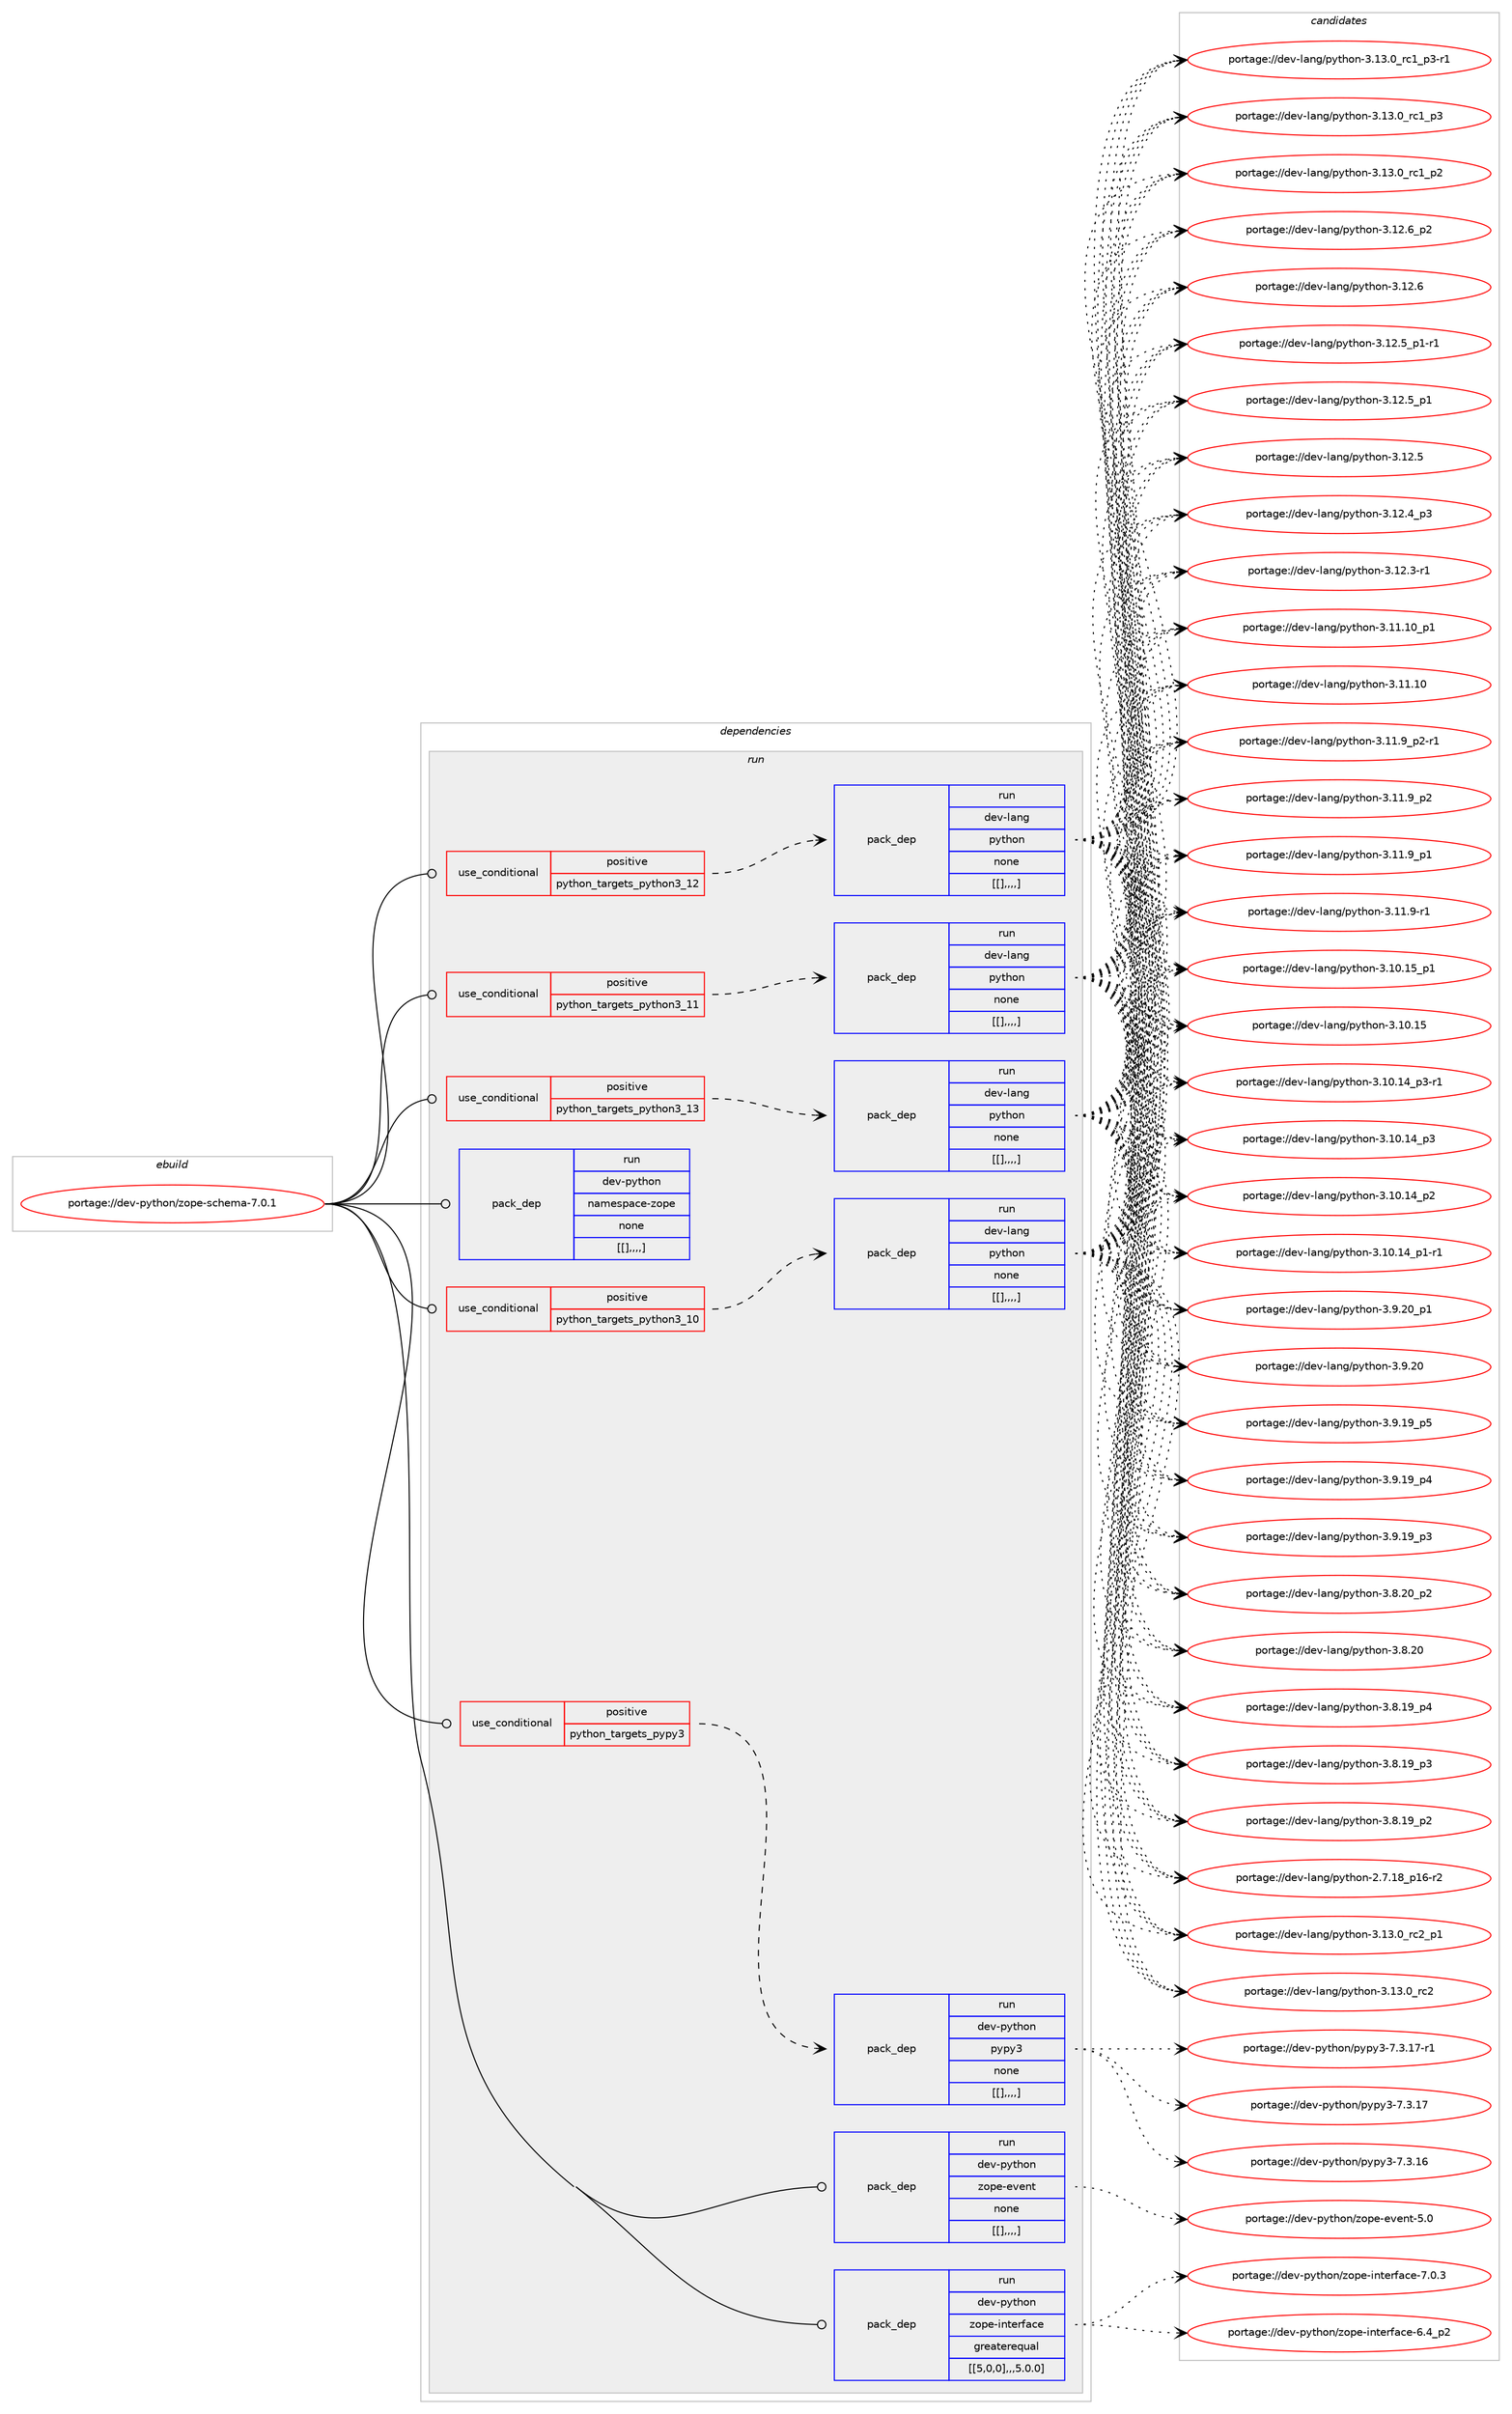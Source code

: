 digraph prolog {

# *************
# Graph options
# *************

newrank=true;
concentrate=true;
compound=true;
graph [rankdir=LR,fontname=Helvetica,fontsize=10,ranksep=1.5];#, ranksep=2.5, nodesep=0.2];
edge  [arrowhead=vee];
node  [fontname=Helvetica,fontsize=10];

# **********
# The ebuild
# **********

subgraph cluster_leftcol {
color=gray;
label=<<i>ebuild</i>>;
id [label="portage://dev-python/zope-schema-7.0.1", color=red, width=4, href="../dev-python/zope-schema-7.0.1.svg"];
}

# ****************
# The dependencies
# ****************

subgraph cluster_midcol {
color=gray;
label=<<i>dependencies</i>>;
subgraph cluster_compile {
fillcolor="#eeeeee";
style=filled;
label=<<i>compile</i>>;
}
subgraph cluster_compileandrun {
fillcolor="#eeeeee";
style=filled;
label=<<i>compile and run</i>>;
}
subgraph cluster_run {
fillcolor="#eeeeee";
style=filled;
label=<<i>run</i>>;
subgraph cond43399 {
dependency171836 [label=<<TABLE BORDER="0" CELLBORDER="1" CELLSPACING="0" CELLPADDING="4"><TR><TD ROWSPAN="3" CELLPADDING="10">use_conditional</TD></TR><TR><TD>positive</TD></TR><TR><TD>python_targets_pypy3</TD></TR></TABLE>>, shape=none, color=red];
subgraph pack127174 {
dependency171837 [label=<<TABLE BORDER="0" CELLBORDER="1" CELLSPACING="0" CELLPADDING="4" WIDTH="220"><TR><TD ROWSPAN="6" CELLPADDING="30">pack_dep</TD></TR><TR><TD WIDTH="110">run</TD></TR><TR><TD>dev-python</TD></TR><TR><TD>pypy3</TD></TR><TR><TD>none</TD></TR><TR><TD>[[],,,,]</TD></TR></TABLE>>, shape=none, color=blue];
}
dependency171836:e -> dependency171837:w [weight=20,style="dashed",arrowhead="vee"];
}
id:e -> dependency171836:w [weight=20,style="solid",arrowhead="odot"];
subgraph cond43400 {
dependency171838 [label=<<TABLE BORDER="0" CELLBORDER="1" CELLSPACING="0" CELLPADDING="4"><TR><TD ROWSPAN="3" CELLPADDING="10">use_conditional</TD></TR><TR><TD>positive</TD></TR><TR><TD>python_targets_python3_10</TD></TR></TABLE>>, shape=none, color=red];
subgraph pack127175 {
dependency171839 [label=<<TABLE BORDER="0" CELLBORDER="1" CELLSPACING="0" CELLPADDING="4" WIDTH="220"><TR><TD ROWSPAN="6" CELLPADDING="30">pack_dep</TD></TR><TR><TD WIDTH="110">run</TD></TR><TR><TD>dev-lang</TD></TR><TR><TD>python</TD></TR><TR><TD>none</TD></TR><TR><TD>[[],,,,]</TD></TR></TABLE>>, shape=none, color=blue];
}
dependency171838:e -> dependency171839:w [weight=20,style="dashed",arrowhead="vee"];
}
id:e -> dependency171838:w [weight=20,style="solid",arrowhead="odot"];
subgraph cond43401 {
dependency171840 [label=<<TABLE BORDER="0" CELLBORDER="1" CELLSPACING="0" CELLPADDING="4"><TR><TD ROWSPAN="3" CELLPADDING="10">use_conditional</TD></TR><TR><TD>positive</TD></TR><TR><TD>python_targets_python3_11</TD></TR></TABLE>>, shape=none, color=red];
subgraph pack127176 {
dependency171841 [label=<<TABLE BORDER="0" CELLBORDER="1" CELLSPACING="0" CELLPADDING="4" WIDTH="220"><TR><TD ROWSPAN="6" CELLPADDING="30">pack_dep</TD></TR><TR><TD WIDTH="110">run</TD></TR><TR><TD>dev-lang</TD></TR><TR><TD>python</TD></TR><TR><TD>none</TD></TR><TR><TD>[[],,,,]</TD></TR></TABLE>>, shape=none, color=blue];
}
dependency171840:e -> dependency171841:w [weight=20,style="dashed",arrowhead="vee"];
}
id:e -> dependency171840:w [weight=20,style="solid",arrowhead="odot"];
subgraph cond43402 {
dependency171842 [label=<<TABLE BORDER="0" CELLBORDER="1" CELLSPACING="0" CELLPADDING="4"><TR><TD ROWSPAN="3" CELLPADDING="10">use_conditional</TD></TR><TR><TD>positive</TD></TR><TR><TD>python_targets_python3_12</TD></TR></TABLE>>, shape=none, color=red];
subgraph pack127177 {
dependency171843 [label=<<TABLE BORDER="0" CELLBORDER="1" CELLSPACING="0" CELLPADDING="4" WIDTH="220"><TR><TD ROWSPAN="6" CELLPADDING="30">pack_dep</TD></TR><TR><TD WIDTH="110">run</TD></TR><TR><TD>dev-lang</TD></TR><TR><TD>python</TD></TR><TR><TD>none</TD></TR><TR><TD>[[],,,,]</TD></TR></TABLE>>, shape=none, color=blue];
}
dependency171842:e -> dependency171843:w [weight=20,style="dashed",arrowhead="vee"];
}
id:e -> dependency171842:w [weight=20,style="solid",arrowhead="odot"];
subgraph cond43403 {
dependency171844 [label=<<TABLE BORDER="0" CELLBORDER="1" CELLSPACING="0" CELLPADDING="4"><TR><TD ROWSPAN="3" CELLPADDING="10">use_conditional</TD></TR><TR><TD>positive</TD></TR><TR><TD>python_targets_python3_13</TD></TR></TABLE>>, shape=none, color=red];
subgraph pack127178 {
dependency171845 [label=<<TABLE BORDER="0" CELLBORDER="1" CELLSPACING="0" CELLPADDING="4" WIDTH="220"><TR><TD ROWSPAN="6" CELLPADDING="30">pack_dep</TD></TR><TR><TD WIDTH="110">run</TD></TR><TR><TD>dev-lang</TD></TR><TR><TD>python</TD></TR><TR><TD>none</TD></TR><TR><TD>[[],,,,]</TD></TR></TABLE>>, shape=none, color=blue];
}
dependency171844:e -> dependency171845:w [weight=20,style="dashed",arrowhead="vee"];
}
id:e -> dependency171844:w [weight=20,style="solid",arrowhead="odot"];
subgraph pack127179 {
dependency171846 [label=<<TABLE BORDER="0" CELLBORDER="1" CELLSPACING="0" CELLPADDING="4" WIDTH="220"><TR><TD ROWSPAN="6" CELLPADDING="30">pack_dep</TD></TR><TR><TD WIDTH="110">run</TD></TR><TR><TD>dev-python</TD></TR><TR><TD>zope-event</TD></TR><TR><TD>none</TD></TR><TR><TD>[[],,,,]</TD></TR></TABLE>>, shape=none, color=blue];
}
id:e -> dependency171846:w [weight=20,style="solid",arrowhead="odot"];
subgraph pack127180 {
dependency171847 [label=<<TABLE BORDER="0" CELLBORDER="1" CELLSPACING="0" CELLPADDING="4" WIDTH="220"><TR><TD ROWSPAN="6" CELLPADDING="30">pack_dep</TD></TR><TR><TD WIDTH="110">run</TD></TR><TR><TD>dev-python</TD></TR><TR><TD>zope-interface</TD></TR><TR><TD>greaterequal</TD></TR><TR><TD>[[5,0,0],,,5.0.0]</TD></TR></TABLE>>, shape=none, color=blue];
}
id:e -> dependency171847:w [weight=20,style="solid",arrowhead="odot"];
subgraph pack127181 {
dependency171848 [label=<<TABLE BORDER="0" CELLBORDER="1" CELLSPACING="0" CELLPADDING="4" WIDTH="220"><TR><TD ROWSPAN="6" CELLPADDING="30">pack_dep</TD></TR><TR><TD WIDTH="110">run</TD></TR><TR><TD>dev-python</TD></TR><TR><TD>namespace-zope</TD></TR><TR><TD>none</TD></TR><TR><TD>[[],,,,]</TD></TR></TABLE>>, shape=none, color=blue];
}
id:e -> dependency171848:w [weight=20,style="solid",arrowhead="odot"];
}
}

# **************
# The candidates
# **************

subgraph cluster_choices {
rank=same;
color=gray;
label=<<i>candidates</i>>;

subgraph choice127174 {
color=black;
nodesep=1;
choice100101118451121211161041111104711212111212151455546514649554511449 [label="portage://dev-python/pypy3-7.3.17-r1", color=red, width=4,href="../dev-python/pypy3-7.3.17-r1.svg"];
choice10010111845112121116104111110471121211121215145554651464955 [label="portage://dev-python/pypy3-7.3.17", color=red, width=4,href="../dev-python/pypy3-7.3.17.svg"];
choice10010111845112121116104111110471121211121215145554651464954 [label="portage://dev-python/pypy3-7.3.16", color=red, width=4,href="../dev-python/pypy3-7.3.16.svg"];
dependency171837:e -> choice100101118451121211161041111104711212111212151455546514649554511449:w [style=dotted,weight="100"];
dependency171837:e -> choice10010111845112121116104111110471121211121215145554651464955:w [style=dotted,weight="100"];
dependency171837:e -> choice10010111845112121116104111110471121211121215145554651464954:w [style=dotted,weight="100"];
}
subgraph choice127175 {
color=black;
nodesep=1;
choice100101118451089711010347112121116104111110455146495146489511499509511249 [label="portage://dev-lang/python-3.13.0_rc2_p1", color=red, width=4,href="../dev-lang/python-3.13.0_rc2_p1.svg"];
choice10010111845108971101034711212111610411111045514649514648951149950 [label="portage://dev-lang/python-3.13.0_rc2", color=red, width=4,href="../dev-lang/python-3.13.0_rc2.svg"];
choice1001011184510897110103471121211161041111104551464951464895114994995112514511449 [label="portage://dev-lang/python-3.13.0_rc1_p3-r1", color=red, width=4,href="../dev-lang/python-3.13.0_rc1_p3-r1.svg"];
choice100101118451089711010347112121116104111110455146495146489511499499511251 [label="portage://dev-lang/python-3.13.0_rc1_p3", color=red, width=4,href="../dev-lang/python-3.13.0_rc1_p3.svg"];
choice100101118451089711010347112121116104111110455146495146489511499499511250 [label="portage://dev-lang/python-3.13.0_rc1_p2", color=red, width=4,href="../dev-lang/python-3.13.0_rc1_p2.svg"];
choice100101118451089711010347112121116104111110455146495046549511250 [label="portage://dev-lang/python-3.12.6_p2", color=red, width=4,href="../dev-lang/python-3.12.6_p2.svg"];
choice10010111845108971101034711212111610411111045514649504654 [label="portage://dev-lang/python-3.12.6", color=red, width=4,href="../dev-lang/python-3.12.6.svg"];
choice1001011184510897110103471121211161041111104551464950465395112494511449 [label="portage://dev-lang/python-3.12.5_p1-r1", color=red, width=4,href="../dev-lang/python-3.12.5_p1-r1.svg"];
choice100101118451089711010347112121116104111110455146495046539511249 [label="portage://dev-lang/python-3.12.5_p1", color=red, width=4,href="../dev-lang/python-3.12.5_p1.svg"];
choice10010111845108971101034711212111610411111045514649504653 [label="portage://dev-lang/python-3.12.5", color=red, width=4,href="../dev-lang/python-3.12.5.svg"];
choice100101118451089711010347112121116104111110455146495046529511251 [label="portage://dev-lang/python-3.12.4_p3", color=red, width=4,href="../dev-lang/python-3.12.4_p3.svg"];
choice100101118451089711010347112121116104111110455146495046514511449 [label="portage://dev-lang/python-3.12.3-r1", color=red, width=4,href="../dev-lang/python-3.12.3-r1.svg"];
choice10010111845108971101034711212111610411111045514649494649489511249 [label="portage://dev-lang/python-3.11.10_p1", color=red, width=4,href="../dev-lang/python-3.11.10_p1.svg"];
choice1001011184510897110103471121211161041111104551464949464948 [label="portage://dev-lang/python-3.11.10", color=red, width=4,href="../dev-lang/python-3.11.10.svg"];
choice1001011184510897110103471121211161041111104551464949465795112504511449 [label="portage://dev-lang/python-3.11.9_p2-r1", color=red, width=4,href="../dev-lang/python-3.11.9_p2-r1.svg"];
choice100101118451089711010347112121116104111110455146494946579511250 [label="portage://dev-lang/python-3.11.9_p2", color=red, width=4,href="../dev-lang/python-3.11.9_p2.svg"];
choice100101118451089711010347112121116104111110455146494946579511249 [label="portage://dev-lang/python-3.11.9_p1", color=red, width=4,href="../dev-lang/python-3.11.9_p1.svg"];
choice100101118451089711010347112121116104111110455146494946574511449 [label="portage://dev-lang/python-3.11.9-r1", color=red, width=4,href="../dev-lang/python-3.11.9-r1.svg"];
choice10010111845108971101034711212111610411111045514649484649539511249 [label="portage://dev-lang/python-3.10.15_p1", color=red, width=4,href="../dev-lang/python-3.10.15_p1.svg"];
choice1001011184510897110103471121211161041111104551464948464953 [label="portage://dev-lang/python-3.10.15", color=red, width=4,href="../dev-lang/python-3.10.15.svg"];
choice100101118451089711010347112121116104111110455146494846495295112514511449 [label="portage://dev-lang/python-3.10.14_p3-r1", color=red, width=4,href="../dev-lang/python-3.10.14_p3-r1.svg"];
choice10010111845108971101034711212111610411111045514649484649529511251 [label="portage://dev-lang/python-3.10.14_p3", color=red, width=4,href="../dev-lang/python-3.10.14_p3.svg"];
choice10010111845108971101034711212111610411111045514649484649529511250 [label="portage://dev-lang/python-3.10.14_p2", color=red, width=4,href="../dev-lang/python-3.10.14_p2.svg"];
choice100101118451089711010347112121116104111110455146494846495295112494511449 [label="portage://dev-lang/python-3.10.14_p1-r1", color=red, width=4,href="../dev-lang/python-3.10.14_p1-r1.svg"];
choice100101118451089711010347112121116104111110455146574650489511249 [label="portage://dev-lang/python-3.9.20_p1", color=red, width=4,href="../dev-lang/python-3.9.20_p1.svg"];
choice10010111845108971101034711212111610411111045514657465048 [label="portage://dev-lang/python-3.9.20", color=red, width=4,href="../dev-lang/python-3.9.20.svg"];
choice100101118451089711010347112121116104111110455146574649579511253 [label="portage://dev-lang/python-3.9.19_p5", color=red, width=4,href="../dev-lang/python-3.9.19_p5.svg"];
choice100101118451089711010347112121116104111110455146574649579511252 [label="portage://dev-lang/python-3.9.19_p4", color=red, width=4,href="../dev-lang/python-3.9.19_p4.svg"];
choice100101118451089711010347112121116104111110455146574649579511251 [label="portage://dev-lang/python-3.9.19_p3", color=red, width=4,href="../dev-lang/python-3.9.19_p3.svg"];
choice100101118451089711010347112121116104111110455146564650489511250 [label="portage://dev-lang/python-3.8.20_p2", color=red, width=4,href="../dev-lang/python-3.8.20_p2.svg"];
choice10010111845108971101034711212111610411111045514656465048 [label="portage://dev-lang/python-3.8.20", color=red, width=4,href="../dev-lang/python-3.8.20.svg"];
choice100101118451089711010347112121116104111110455146564649579511252 [label="portage://dev-lang/python-3.8.19_p4", color=red, width=4,href="../dev-lang/python-3.8.19_p4.svg"];
choice100101118451089711010347112121116104111110455146564649579511251 [label="portage://dev-lang/python-3.8.19_p3", color=red, width=4,href="../dev-lang/python-3.8.19_p3.svg"];
choice100101118451089711010347112121116104111110455146564649579511250 [label="portage://dev-lang/python-3.8.19_p2", color=red, width=4,href="../dev-lang/python-3.8.19_p2.svg"];
choice100101118451089711010347112121116104111110455046554649569511249544511450 [label="portage://dev-lang/python-2.7.18_p16-r2", color=red, width=4,href="../dev-lang/python-2.7.18_p16-r2.svg"];
dependency171839:e -> choice100101118451089711010347112121116104111110455146495146489511499509511249:w [style=dotted,weight="100"];
dependency171839:e -> choice10010111845108971101034711212111610411111045514649514648951149950:w [style=dotted,weight="100"];
dependency171839:e -> choice1001011184510897110103471121211161041111104551464951464895114994995112514511449:w [style=dotted,weight="100"];
dependency171839:e -> choice100101118451089711010347112121116104111110455146495146489511499499511251:w [style=dotted,weight="100"];
dependency171839:e -> choice100101118451089711010347112121116104111110455146495146489511499499511250:w [style=dotted,weight="100"];
dependency171839:e -> choice100101118451089711010347112121116104111110455146495046549511250:w [style=dotted,weight="100"];
dependency171839:e -> choice10010111845108971101034711212111610411111045514649504654:w [style=dotted,weight="100"];
dependency171839:e -> choice1001011184510897110103471121211161041111104551464950465395112494511449:w [style=dotted,weight="100"];
dependency171839:e -> choice100101118451089711010347112121116104111110455146495046539511249:w [style=dotted,weight="100"];
dependency171839:e -> choice10010111845108971101034711212111610411111045514649504653:w [style=dotted,weight="100"];
dependency171839:e -> choice100101118451089711010347112121116104111110455146495046529511251:w [style=dotted,weight="100"];
dependency171839:e -> choice100101118451089711010347112121116104111110455146495046514511449:w [style=dotted,weight="100"];
dependency171839:e -> choice10010111845108971101034711212111610411111045514649494649489511249:w [style=dotted,weight="100"];
dependency171839:e -> choice1001011184510897110103471121211161041111104551464949464948:w [style=dotted,weight="100"];
dependency171839:e -> choice1001011184510897110103471121211161041111104551464949465795112504511449:w [style=dotted,weight="100"];
dependency171839:e -> choice100101118451089711010347112121116104111110455146494946579511250:w [style=dotted,weight="100"];
dependency171839:e -> choice100101118451089711010347112121116104111110455146494946579511249:w [style=dotted,weight="100"];
dependency171839:e -> choice100101118451089711010347112121116104111110455146494946574511449:w [style=dotted,weight="100"];
dependency171839:e -> choice10010111845108971101034711212111610411111045514649484649539511249:w [style=dotted,weight="100"];
dependency171839:e -> choice1001011184510897110103471121211161041111104551464948464953:w [style=dotted,weight="100"];
dependency171839:e -> choice100101118451089711010347112121116104111110455146494846495295112514511449:w [style=dotted,weight="100"];
dependency171839:e -> choice10010111845108971101034711212111610411111045514649484649529511251:w [style=dotted,weight="100"];
dependency171839:e -> choice10010111845108971101034711212111610411111045514649484649529511250:w [style=dotted,weight="100"];
dependency171839:e -> choice100101118451089711010347112121116104111110455146494846495295112494511449:w [style=dotted,weight="100"];
dependency171839:e -> choice100101118451089711010347112121116104111110455146574650489511249:w [style=dotted,weight="100"];
dependency171839:e -> choice10010111845108971101034711212111610411111045514657465048:w [style=dotted,weight="100"];
dependency171839:e -> choice100101118451089711010347112121116104111110455146574649579511253:w [style=dotted,weight="100"];
dependency171839:e -> choice100101118451089711010347112121116104111110455146574649579511252:w [style=dotted,weight="100"];
dependency171839:e -> choice100101118451089711010347112121116104111110455146574649579511251:w [style=dotted,weight="100"];
dependency171839:e -> choice100101118451089711010347112121116104111110455146564650489511250:w [style=dotted,weight="100"];
dependency171839:e -> choice10010111845108971101034711212111610411111045514656465048:w [style=dotted,weight="100"];
dependency171839:e -> choice100101118451089711010347112121116104111110455146564649579511252:w [style=dotted,weight="100"];
dependency171839:e -> choice100101118451089711010347112121116104111110455146564649579511251:w [style=dotted,weight="100"];
dependency171839:e -> choice100101118451089711010347112121116104111110455146564649579511250:w [style=dotted,weight="100"];
dependency171839:e -> choice100101118451089711010347112121116104111110455046554649569511249544511450:w [style=dotted,weight="100"];
}
subgraph choice127176 {
color=black;
nodesep=1;
choice100101118451089711010347112121116104111110455146495146489511499509511249 [label="portage://dev-lang/python-3.13.0_rc2_p1", color=red, width=4,href="../dev-lang/python-3.13.0_rc2_p1.svg"];
choice10010111845108971101034711212111610411111045514649514648951149950 [label="portage://dev-lang/python-3.13.0_rc2", color=red, width=4,href="../dev-lang/python-3.13.0_rc2.svg"];
choice1001011184510897110103471121211161041111104551464951464895114994995112514511449 [label="portage://dev-lang/python-3.13.0_rc1_p3-r1", color=red, width=4,href="../dev-lang/python-3.13.0_rc1_p3-r1.svg"];
choice100101118451089711010347112121116104111110455146495146489511499499511251 [label="portage://dev-lang/python-3.13.0_rc1_p3", color=red, width=4,href="../dev-lang/python-3.13.0_rc1_p3.svg"];
choice100101118451089711010347112121116104111110455146495146489511499499511250 [label="portage://dev-lang/python-3.13.0_rc1_p2", color=red, width=4,href="../dev-lang/python-3.13.0_rc1_p2.svg"];
choice100101118451089711010347112121116104111110455146495046549511250 [label="portage://dev-lang/python-3.12.6_p2", color=red, width=4,href="../dev-lang/python-3.12.6_p2.svg"];
choice10010111845108971101034711212111610411111045514649504654 [label="portage://dev-lang/python-3.12.6", color=red, width=4,href="../dev-lang/python-3.12.6.svg"];
choice1001011184510897110103471121211161041111104551464950465395112494511449 [label="portage://dev-lang/python-3.12.5_p1-r1", color=red, width=4,href="../dev-lang/python-3.12.5_p1-r1.svg"];
choice100101118451089711010347112121116104111110455146495046539511249 [label="portage://dev-lang/python-3.12.5_p1", color=red, width=4,href="../dev-lang/python-3.12.5_p1.svg"];
choice10010111845108971101034711212111610411111045514649504653 [label="portage://dev-lang/python-3.12.5", color=red, width=4,href="../dev-lang/python-3.12.5.svg"];
choice100101118451089711010347112121116104111110455146495046529511251 [label="portage://dev-lang/python-3.12.4_p3", color=red, width=4,href="../dev-lang/python-3.12.4_p3.svg"];
choice100101118451089711010347112121116104111110455146495046514511449 [label="portage://dev-lang/python-3.12.3-r1", color=red, width=4,href="../dev-lang/python-3.12.3-r1.svg"];
choice10010111845108971101034711212111610411111045514649494649489511249 [label="portage://dev-lang/python-3.11.10_p1", color=red, width=4,href="../dev-lang/python-3.11.10_p1.svg"];
choice1001011184510897110103471121211161041111104551464949464948 [label="portage://dev-lang/python-3.11.10", color=red, width=4,href="../dev-lang/python-3.11.10.svg"];
choice1001011184510897110103471121211161041111104551464949465795112504511449 [label="portage://dev-lang/python-3.11.9_p2-r1", color=red, width=4,href="../dev-lang/python-3.11.9_p2-r1.svg"];
choice100101118451089711010347112121116104111110455146494946579511250 [label="portage://dev-lang/python-3.11.9_p2", color=red, width=4,href="../dev-lang/python-3.11.9_p2.svg"];
choice100101118451089711010347112121116104111110455146494946579511249 [label="portage://dev-lang/python-3.11.9_p1", color=red, width=4,href="../dev-lang/python-3.11.9_p1.svg"];
choice100101118451089711010347112121116104111110455146494946574511449 [label="portage://dev-lang/python-3.11.9-r1", color=red, width=4,href="../dev-lang/python-3.11.9-r1.svg"];
choice10010111845108971101034711212111610411111045514649484649539511249 [label="portage://dev-lang/python-3.10.15_p1", color=red, width=4,href="../dev-lang/python-3.10.15_p1.svg"];
choice1001011184510897110103471121211161041111104551464948464953 [label="portage://dev-lang/python-3.10.15", color=red, width=4,href="../dev-lang/python-3.10.15.svg"];
choice100101118451089711010347112121116104111110455146494846495295112514511449 [label="portage://dev-lang/python-3.10.14_p3-r1", color=red, width=4,href="../dev-lang/python-3.10.14_p3-r1.svg"];
choice10010111845108971101034711212111610411111045514649484649529511251 [label="portage://dev-lang/python-3.10.14_p3", color=red, width=4,href="../dev-lang/python-3.10.14_p3.svg"];
choice10010111845108971101034711212111610411111045514649484649529511250 [label="portage://dev-lang/python-3.10.14_p2", color=red, width=4,href="../dev-lang/python-3.10.14_p2.svg"];
choice100101118451089711010347112121116104111110455146494846495295112494511449 [label="portage://dev-lang/python-3.10.14_p1-r1", color=red, width=4,href="../dev-lang/python-3.10.14_p1-r1.svg"];
choice100101118451089711010347112121116104111110455146574650489511249 [label="portage://dev-lang/python-3.9.20_p1", color=red, width=4,href="../dev-lang/python-3.9.20_p1.svg"];
choice10010111845108971101034711212111610411111045514657465048 [label="portage://dev-lang/python-3.9.20", color=red, width=4,href="../dev-lang/python-3.9.20.svg"];
choice100101118451089711010347112121116104111110455146574649579511253 [label="portage://dev-lang/python-3.9.19_p5", color=red, width=4,href="../dev-lang/python-3.9.19_p5.svg"];
choice100101118451089711010347112121116104111110455146574649579511252 [label="portage://dev-lang/python-3.9.19_p4", color=red, width=4,href="../dev-lang/python-3.9.19_p4.svg"];
choice100101118451089711010347112121116104111110455146574649579511251 [label="portage://dev-lang/python-3.9.19_p3", color=red, width=4,href="../dev-lang/python-3.9.19_p3.svg"];
choice100101118451089711010347112121116104111110455146564650489511250 [label="portage://dev-lang/python-3.8.20_p2", color=red, width=4,href="../dev-lang/python-3.8.20_p2.svg"];
choice10010111845108971101034711212111610411111045514656465048 [label="portage://dev-lang/python-3.8.20", color=red, width=4,href="../dev-lang/python-3.8.20.svg"];
choice100101118451089711010347112121116104111110455146564649579511252 [label="portage://dev-lang/python-3.8.19_p4", color=red, width=4,href="../dev-lang/python-3.8.19_p4.svg"];
choice100101118451089711010347112121116104111110455146564649579511251 [label="portage://dev-lang/python-3.8.19_p3", color=red, width=4,href="../dev-lang/python-3.8.19_p3.svg"];
choice100101118451089711010347112121116104111110455146564649579511250 [label="portage://dev-lang/python-3.8.19_p2", color=red, width=4,href="../dev-lang/python-3.8.19_p2.svg"];
choice100101118451089711010347112121116104111110455046554649569511249544511450 [label="portage://dev-lang/python-2.7.18_p16-r2", color=red, width=4,href="../dev-lang/python-2.7.18_p16-r2.svg"];
dependency171841:e -> choice100101118451089711010347112121116104111110455146495146489511499509511249:w [style=dotted,weight="100"];
dependency171841:e -> choice10010111845108971101034711212111610411111045514649514648951149950:w [style=dotted,weight="100"];
dependency171841:e -> choice1001011184510897110103471121211161041111104551464951464895114994995112514511449:w [style=dotted,weight="100"];
dependency171841:e -> choice100101118451089711010347112121116104111110455146495146489511499499511251:w [style=dotted,weight="100"];
dependency171841:e -> choice100101118451089711010347112121116104111110455146495146489511499499511250:w [style=dotted,weight="100"];
dependency171841:e -> choice100101118451089711010347112121116104111110455146495046549511250:w [style=dotted,weight="100"];
dependency171841:e -> choice10010111845108971101034711212111610411111045514649504654:w [style=dotted,weight="100"];
dependency171841:e -> choice1001011184510897110103471121211161041111104551464950465395112494511449:w [style=dotted,weight="100"];
dependency171841:e -> choice100101118451089711010347112121116104111110455146495046539511249:w [style=dotted,weight="100"];
dependency171841:e -> choice10010111845108971101034711212111610411111045514649504653:w [style=dotted,weight="100"];
dependency171841:e -> choice100101118451089711010347112121116104111110455146495046529511251:w [style=dotted,weight="100"];
dependency171841:e -> choice100101118451089711010347112121116104111110455146495046514511449:w [style=dotted,weight="100"];
dependency171841:e -> choice10010111845108971101034711212111610411111045514649494649489511249:w [style=dotted,weight="100"];
dependency171841:e -> choice1001011184510897110103471121211161041111104551464949464948:w [style=dotted,weight="100"];
dependency171841:e -> choice1001011184510897110103471121211161041111104551464949465795112504511449:w [style=dotted,weight="100"];
dependency171841:e -> choice100101118451089711010347112121116104111110455146494946579511250:w [style=dotted,weight="100"];
dependency171841:e -> choice100101118451089711010347112121116104111110455146494946579511249:w [style=dotted,weight="100"];
dependency171841:e -> choice100101118451089711010347112121116104111110455146494946574511449:w [style=dotted,weight="100"];
dependency171841:e -> choice10010111845108971101034711212111610411111045514649484649539511249:w [style=dotted,weight="100"];
dependency171841:e -> choice1001011184510897110103471121211161041111104551464948464953:w [style=dotted,weight="100"];
dependency171841:e -> choice100101118451089711010347112121116104111110455146494846495295112514511449:w [style=dotted,weight="100"];
dependency171841:e -> choice10010111845108971101034711212111610411111045514649484649529511251:w [style=dotted,weight="100"];
dependency171841:e -> choice10010111845108971101034711212111610411111045514649484649529511250:w [style=dotted,weight="100"];
dependency171841:e -> choice100101118451089711010347112121116104111110455146494846495295112494511449:w [style=dotted,weight="100"];
dependency171841:e -> choice100101118451089711010347112121116104111110455146574650489511249:w [style=dotted,weight="100"];
dependency171841:e -> choice10010111845108971101034711212111610411111045514657465048:w [style=dotted,weight="100"];
dependency171841:e -> choice100101118451089711010347112121116104111110455146574649579511253:w [style=dotted,weight="100"];
dependency171841:e -> choice100101118451089711010347112121116104111110455146574649579511252:w [style=dotted,weight="100"];
dependency171841:e -> choice100101118451089711010347112121116104111110455146574649579511251:w [style=dotted,weight="100"];
dependency171841:e -> choice100101118451089711010347112121116104111110455146564650489511250:w [style=dotted,weight="100"];
dependency171841:e -> choice10010111845108971101034711212111610411111045514656465048:w [style=dotted,weight="100"];
dependency171841:e -> choice100101118451089711010347112121116104111110455146564649579511252:w [style=dotted,weight="100"];
dependency171841:e -> choice100101118451089711010347112121116104111110455146564649579511251:w [style=dotted,weight="100"];
dependency171841:e -> choice100101118451089711010347112121116104111110455146564649579511250:w [style=dotted,weight="100"];
dependency171841:e -> choice100101118451089711010347112121116104111110455046554649569511249544511450:w [style=dotted,weight="100"];
}
subgraph choice127177 {
color=black;
nodesep=1;
choice100101118451089711010347112121116104111110455146495146489511499509511249 [label="portage://dev-lang/python-3.13.0_rc2_p1", color=red, width=4,href="../dev-lang/python-3.13.0_rc2_p1.svg"];
choice10010111845108971101034711212111610411111045514649514648951149950 [label="portage://dev-lang/python-3.13.0_rc2", color=red, width=4,href="../dev-lang/python-3.13.0_rc2.svg"];
choice1001011184510897110103471121211161041111104551464951464895114994995112514511449 [label="portage://dev-lang/python-3.13.0_rc1_p3-r1", color=red, width=4,href="../dev-lang/python-3.13.0_rc1_p3-r1.svg"];
choice100101118451089711010347112121116104111110455146495146489511499499511251 [label="portage://dev-lang/python-3.13.0_rc1_p3", color=red, width=4,href="../dev-lang/python-3.13.0_rc1_p3.svg"];
choice100101118451089711010347112121116104111110455146495146489511499499511250 [label="portage://dev-lang/python-3.13.0_rc1_p2", color=red, width=4,href="../dev-lang/python-3.13.0_rc1_p2.svg"];
choice100101118451089711010347112121116104111110455146495046549511250 [label="portage://dev-lang/python-3.12.6_p2", color=red, width=4,href="../dev-lang/python-3.12.6_p2.svg"];
choice10010111845108971101034711212111610411111045514649504654 [label="portage://dev-lang/python-3.12.6", color=red, width=4,href="../dev-lang/python-3.12.6.svg"];
choice1001011184510897110103471121211161041111104551464950465395112494511449 [label="portage://dev-lang/python-3.12.5_p1-r1", color=red, width=4,href="../dev-lang/python-3.12.5_p1-r1.svg"];
choice100101118451089711010347112121116104111110455146495046539511249 [label="portage://dev-lang/python-3.12.5_p1", color=red, width=4,href="../dev-lang/python-3.12.5_p1.svg"];
choice10010111845108971101034711212111610411111045514649504653 [label="portage://dev-lang/python-3.12.5", color=red, width=4,href="../dev-lang/python-3.12.5.svg"];
choice100101118451089711010347112121116104111110455146495046529511251 [label="portage://dev-lang/python-3.12.4_p3", color=red, width=4,href="../dev-lang/python-3.12.4_p3.svg"];
choice100101118451089711010347112121116104111110455146495046514511449 [label="portage://dev-lang/python-3.12.3-r1", color=red, width=4,href="../dev-lang/python-3.12.3-r1.svg"];
choice10010111845108971101034711212111610411111045514649494649489511249 [label="portage://dev-lang/python-3.11.10_p1", color=red, width=4,href="../dev-lang/python-3.11.10_p1.svg"];
choice1001011184510897110103471121211161041111104551464949464948 [label="portage://dev-lang/python-3.11.10", color=red, width=4,href="../dev-lang/python-3.11.10.svg"];
choice1001011184510897110103471121211161041111104551464949465795112504511449 [label="portage://dev-lang/python-3.11.9_p2-r1", color=red, width=4,href="../dev-lang/python-3.11.9_p2-r1.svg"];
choice100101118451089711010347112121116104111110455146494946579511250 [label="portage://dev-lang/python-3.11.9_p2", color=red, width=4,href="../dev-lang/python-3.11.9_p2.svg"];
choice100101118451089711010347112121116104111110455146494946579511249 [label="portage://dev-lang/python-3.11.9_p1", color=red, width=4,href="../dev-lang/python-3.11.9_p1.svg"];
choice100101118451089711010347112121116104111110455146494946574511449 [label="portage://dev-lang/python-3.11.9-r1", color=red, width=4,href="../dev-lang/python-3.11.9-r1.svg"];
choice10010111845108971101034711212111610411111045514649484649539511249 [label="portage://dev-lang/python-3.10.15_p1", color=red, width=4,href="../dev-lang/python-3.10.15_p1.svg"];
choice1001011184510897110103471121211161041111104551464948464953 [label="portage://dev-lang/python-3.10.15", color=red, width=4,href="../dev-lang/python-3.10.15.svg"];
choice100101118451089711010347112121116104111110455146494846495295112514511449 [label="portage://dev-lang/python-3.10.14_p3-r1", color=red, width=4,href="../dev-lang/python-3.10.14_p3-r1.svg"];
choice10010111845108971101034711212111610411111045514649484649529511251 [label="portage://dev-lang/python-3.10.14_p3", color=red, width=4,href="../dev-lang/python-3.10.14_p3.svg"];
choice10010111845108971101034711212111610411111045514649484649529511250 [label="portage://dev-lang/python-3.10.14_p2", color=red, width=4,href="../dev-lang/python-3.10.14_p2.svg"];
choice100101118451089711010347112121116104111110455146494846495295112494511449 [label="portage://dev-lang/python-3.10.14_p1-r1", color=red, width=4,href="../dev-lang/python-3.10.14_p1-r1.svg"];
choice100101118451089711010347112121116104111110455146574650489511249 [label="portage://dev-lang/python-3.9.20_p1", color=red, width=4,href="../dev-lang/python-3.9.20_p1.svg"];
choice10010111845108971101034711212111610411111045514657465048 [label="portage://dev-lang/python-3.9.20", color=red, width=4,href="../dev-lang/python-3.9.20.svg"];
choice100101118451089711010347112121116104111110455146574649579511253 [label="portage://dev-lang/python-3.9.19_p5", color=red, width=4,href="../dev-lang/python-3.9.19_p5.svg"];
choice100101118451089711010347112121116104111110455146574649579511252 [label="portage://dev-lang/python-3.9.19_p4", color=red, width=4,href="../dev-lang/python-3.9.19_p4.svg"];
choice100101118451089711010347112121116104111110455146574649579511251 [label="portage://dev-lang/python-3.9.19_p3", color=red, width=4,href="../dev-lang/python-3.9.19_p3.svg"];
choice100101118451089711010347112121116104111110455146564650489511250 [label="portage://dev-lang/python-3.8.20_p2", color=red, width=4,href="../dev-lang/python-3.8.20_p2.svg"];
choice10010111845108971101034711212111610411111045514656465048 [label="portage://dev-lang/python-3.8.20", color=red, width=4,href="../dev-lang/python-3.8.20.svg"];
choice100101118451089711010347112121116104111110455146564649579511252 [label="portage://dev-lang/python-3.8.19_p4", color=red, width=4,href="../dev-lang/python-3.8.19_p4.svg"];
choice100101118451089711010347112121116104111110455146564649579511251 [label="portage://dev-lang/python-3.8.19_p3", color=red, width=4,href="../dev-lang/python-3.8.19_p3.svg"];
choice100101118451089711010347112121116104111110455146564649579511250 [label="portage://dev-lang/python-3.8.19_p2", color=red, width=4,href="../dev-lang/python-3.8.19_p2.svg"];
choice100101118451089711010347112121116104111110455046554649569511249544511450 [label="portage://dev-lang/python-2.7.18_p16-r2", color=red, width=4,href="../dev-lang/python-2.7.18_p16-r2.svg"];
dependency171843:e -> choice100101118451089711010347112121116104111110455146495146489511499509511249:w [style=dotted,weight="100"];
dependency171843:e -> choice10010111845108971101034711212111610411111045514649514648951149950:w [style=dotted,weight="100"];
dependency171843:e -> choice1001011184510897110103471121211161041111104551464951464895114994995112514511449:w [style=dotted,weight="100"];
dependency171843:e -> choice100101118451089711010347112121116104111110455146495146489511499499511251:w [style=dotted,weight="100"];
dependency171843:e -> choice100101118451089711010347112121116104111110455146495146489511499499511250:w [style=dotted,weight="100"];
dependency171843:e -> choice100101118451089711010347112121116104111110455146495046549511250:w [style=dotted,weight="100"];
dependency171843:e -> choice10010111845108971101034711212111610411111045514649504654:w [style=dotted,weight="100"];
dependency171843:e -> choice1001011184510897110103471121211161041111104551464950465395112494511449:w [style=dotted,weight="100"];
dependency171843:e -> choice100101118451089711010347112121116104111110455146495046539511249:w [style=dotted,weight="100"];
dependency171843:e -> choice10010111845108971101034711212111610411111045514649504653:w [style=dotted,weight="100"];
dependency171843:e -> choice100101118451089711010347112121116104111110455146495046529511251:w [style=dotted,weight="100"];
dependency171843:e -> choice100101118451089711010347112121116104111110455146495046514511449:w [style=dotted,weight="100"];
dependency171843:e -> choice10010111845108971101034711212111610411111045514649494649489511249:w [style=dotted,weight="100"];
dependency171843:e -> choice1001011184510897110103471121211161041111104551464949464948:w [style=dotted,weight="100"];
dependency171843:e -> choice1001011184510897110103471121211161041111104551464949465795112504511449:w [style=dotted,weight="100"];
dependency171843:e -> choice100101118451089711010347112121116104111110455146494946579511250:w [style=dotted,weight="100"];
dependency171843:e -> choice100101118451089711010347112121116104111110455146494946579511249:w [style=dotted,weight="100"];
dependency171843:e -> choice100101118451089711010347112121116104111110455146494946574511449:w [style=dotted,weight="100"];
dependency171843:e -> choice10010111845108971101034711212111610411111045514649484649539511249:w [style=dotted,weight="100"];
dependency171843:e -> choice1001011184510897110103471121211161041111104551464948464953:w [style=dotted,weight="100"];
dependency171843:e -> choice100101118451089711010347112121116104111110455146494846495295112514511449:w [style=dotted,weight="100"];
dependency171843:e -> choice10010111845108971101034711212111610411111045514649484649529511251:w [style=dotted,weight="100"];
dependency171843:e -> choice10010111845108971101034711212111610411111045514649484649529511250:w [style=dotted,weight="100"];
dependency171843:e -> choice100101118451089711010347112121116104111110455146494846495295112494511449:w [style=dotted,weight="100"];
dependency171843:e -> choice100101118451089711010347112121116104111110455146574650489511249:w [style=dotted,weight="100"];
dependency171843:e -> choice10010111845108971101034711212111610411111045514657465048:w [style=dotted,weight="100"];
dependency171843:e -> choice100101118451089711010347112121116104111110455146574649579511253:w [style=dotted,weight="100"];
dependency171843:e -> choice100101118451089711010347112121116104111110455146574649579511252:w [style=dotted,weight="100"];
dependency171843:e -> choice100101118451089711010347112121116104111110455146574649579511251:w [style=dotted,weight="100"];
dependency171843:e -> choice100101118451089711010347112121116104111110455146564650489511250:w [style=dotted,weight="100"];
dependency171843:e -> choice10010111845108971101034711212111610411111045514656465048:w [style=dotted,weight="100"];
dependency171843:e -> choice100101118451089711010347112121116104111110455146564649579511252:w [style=dotted,weight="100"];
dependency171843:e -> choice100101118451089711010347112121116104111110455146564649579511251:w [style=dotted,weight="100"];
dependency171843:e -> choice100101118451089711010347112121116104111110455146564649579511250:w [style=dotted,weight="100"];
dependency171843:e -> choice100101118451089711010347112121116104111110455046554649569511249544511450:w [style=dotted,weight="100"];
}
subgraph choice127178 {
color=black;
nodesep=1;
choice100101118451089711010347112121116104111110455146495146489511499509511249 [label="portage://dev-lang/python-3.13.0_rc2_p1", color=red, width=4,href="../dev-lang/python-3.13.0_rc2_p1.svg"];
choice10010111845108971101034711212111610411111045514649514648951149950 [label="portage://dev-lang/python-3.13.0_rc2", color=red, width=4,href="../dev-lang/python-3.13.0_rc2.svg"];
choice1001011184510897110103471121211161041111104551464951464895114994995112514511449 [label="portage://dev-lang/python-3.13.0_rc1_p3-r1", color=red, width=4,href="../dev-lang/python-3.13.0_rc1_p3-r1.svg"];
choice100101118451089711010347112121116104111110455146495146489511499499511251 [label="portage://dev-lang/python-3.13.0_rc1_p3", color=red, width=4,href="../dev-lang/python-3.13.0_rc1_p3.svg"];
choice100101118451089711010347112121116104111110455146495146489511499499511250 [label="portage://dev-lang/python-3.13.0_rc1_p2", color=red, width=4,href="../dev-lang/python-3.13.0_rc1_p2.svg"];
choice100101118451089711010347112121116104111110455146495046549511250 [label="portage://dev-lang/python-3.12.6_p2", color=red, width=4,href="../dev-lang/python-3.12.6_p2.svg"];
choice10010111845108971101034711212111610411111045514649504654 [label="portage://dev-lang/python-3.12.6", color=red, width=4,href="../dev-lang/python-3.12.6.svg"];
choice1001011184510897110103471121211161041111104551464950465395112494511449 [label="portage://dev-lang/python-3.12.5_p1-r1", color=red, width=4,href="../dev-lang/python-3.12.5_p1-r1.svg"];
choice100101118451089711010347112121116104111110455146495046539511249 [label="portage://dev-lang/python-3.12.5_p1", color=red, width=4,href="../dev-lang/python-3.12.5_p1.svg"];
choice10010111845108971101034711212111610411111045514649504653 [label="portage://dev-lang/python-3.12.5", color=red, width=4,href="../dev-lang/python-3.12.5.svg"];
choice100101118451089711010347112121116104111110455146495046529511251 [label="portage://dev-lang/python-3.12.4_p3", color=red, width=4,href="../dev-lang/python-3.12.4_p3.svg"];
choice100101118451089711010347112121116104111110455146495046514511449 [label="portage://dev-lang/python-3.12.3-r1", color=red, width=4,href="../dev-lang/python-3.12.3-r1.svg"];
choice10010111845108971101034711212111610411111045514649494649489511249 [label="portage://dev-lang/python-3.11.10_p1", color=red, width=4,href="../dev-lang/python-3.11.10_p1.svg"];
choice1001011184510897110103471121211161041111104551464949464948 [label="portage://dev-lang/python-3.11.10", color=red, width=4,href="../dev-lang/python-3.11.10.svg"];
choice1001011184510897110103471121211161041111104551464949465795112504511449 [label="portage://dev-lang/python-3.11.9_p2-r1", color=red, width=4,href="../dev-lang/python-3.11.9_p2-r1.svg"];
choice100101118451089711010347112121116104111110455146494946579511250 [label="portage://dev-lang/python-3.11.9_p2", color=red, width=4,href="../dev-lang/python-3.11.9_p2.svg"];
choice100101118451089711010347112121116104111110455146494946579511249 [label="portage://dev-lang/python-3.11.9_p1", color=red, width=4,href="../dev-lang/python-3.11.9_p1.svg"];
choice100101118451089711010347112121116104111110455146494946574511449 [label="portage://dev-lang/python-3.11.9-r1", color=red, width=4,href="../dev-lang/python-3.11.9-r1.svg"];
choice10010111845108971101034711212111610411111045514649484649539511249 [label="portage://dev-lang/python-3.10.15_p1", color=red, width=4,href="../dev-lang/python-3.10.15_p1.svg"];
choice1001011184510897110103471121211161041111104551464948464953 [label="portage://dev-lang/python-3.10.15", color=red, width=4,href="../dev-lang/python-3.10.15.svg"];
choice100101118451089711010347112121116104111110455146494846495295112514511449 [label="portage://dev-lang/python-3.10.14_p3-r1", color=red, width=4,href="../dev-lang/python-3.10.14_p3-r1.svg"];
choice10010111845108971101034711212111610411111045514649484649529511251 [label="portage://dev-lang/python-3.10.14_p3", color=red, width=4,href="../dev-lang/python-3.10.14_p3.svg"];
choice10010111845108971101034711212111610411111045514649484649529511250 [label="portage://dev-lang/python-3.10.14_p2", color=red, width=4,href="../dev-lang/python-3.10.14_p2.svg"];
choice100101118451089711010347112121116104111110455146494846495295112494511449 [label="portage://dev-lang/python-3.10.14_p1-r1", color=red, width=4,href="../dev-lang/python-3.10.14_p1-r1.svg"];
choice100101118451089711010347112121116104111110455146574650489511249 [label="portage://dev-lang/python-3.9.20_p1", color=red, width=4,href="../dev-lang/python-3.9.20_p1.svg"];
choice10010111845108971101034711212111610411111045514657465048 [label="portage://dev-lang/python-3.9.20", color=red, width=4,href="../dev-lang/python-3.9.20.svg"];
choice100101118451089711010347112121116104111110455146574649579511253 [label="portage://dev-lang/python-3.9.19_p5", color=red, width=4,href="../dev-lang/python-3.9.19_p5.svg"];
choice100101118451089711010347112121116104111110455146574649579511252 [label="portage://dev-lang/python-3.9.19_p4", color=red, width=4,href="../dev-lang/python-3.9.19_p4.svg"];
choice100101118451089711010347112121116104111110455146574649579511251 [label="portage://dev-lang/python-3.9.19_p3", color=red, width=4,href="../dev-lang/python-3.9.19_p3.svg"];
choice100101118451089711010347112121116104111110455146564650489511250 [label="portage://dev-lang/python-3.8.20_p2", color=red, width=4,href="../dev-lang/python-3.8.20_p2.svg"];
choice10010111845108971101034711212111610411111045514656465048 [label="portage://dev-lang/python-3.8.20", color=red, width=4,href="../dev-lang/python-3.8.20.svg"];
choice100101118451089711010347112121116104111110455146564649579511252 [label="portage://dev-lang/python-3.8.19_p4", color=red, width=4,href="../dev-lang/python-3.8.19_p4.svg"];
choice100101118451089711010347112121116104111110455146564649579511251 [label="portage://dev-lang/python-3.8.19_p3", color=red, width=4,href="../dev-lang/python-3.8.19_p3.svg"];
choice100101118451089711010347112121116104111110455146564649579511250 [label="portage://dev-lang/python-3.8.19_p2", color=red, width=4,href="../dev-lang/python-3.8.19_p2.svg"];
choice100101118451089711010347112121116104111110455046554649569511249544511450 [label="portage://dev-lang/python-2.7.18_p16-r2", color=red, width=4,href="../dev-lang/python-2.7.18_p16-r2.svg"];
dependency171845:e -> choice100101118451089711010347112121116104111110455146495146489511499509511249:w [style=dotted,weight="100"];
dependency171845:e -> choice10010111845108971101034711212111610411111045514649514648951149950:w [style=dotted,weight="100"];
dependency171845:e -> choice1001011184510897110103471121211161041111104551464951464895114994995112514511449:w [style=dotted,weight="100"];
dependency171845:e -> choice100101118451089711010347112121116104111110455146495146489511499499511251:w [style=dotted,weight="100"];
dependency171845:e -> choice100101118451089711010347112121116104111110455146495146489511499499511250:w [style=dotted,weight="100"];
dependency171845:e -> choice100101118451089711010347112121116104111110455146495046549511250:w [style=dotted,weight="100"];
dependency171845:e -> choice10010111845108971101034711212111610411111045514649504654:w [style=dotted,weight="100"];
dependency171845:e -> choice1001011184510897110103471121211161041111104551464950465395112494511449:w [style=dotted,weight="100"];
dependency171845:e -> choice100101118451089711010347112121116104111110455146495046539511249:w [style=dotted,weight="100"];
dependency171845:e -> choice10010111845108971101034711212111610411111045514649504653:w [style=dotted,weight="100"];
dependency171845:e -> choice100101118451089711010347112121116104111110455146495046529511251:w [style=dotted,weight="100"];
dependency171845:e -> choice100101118451089711010347112121116104111110455146495046514511449:w [style=dotted,weight="100"];
dependency171845:e -> choice10010111845108971101034711212111610411111045514649494649489511249:w [style=dotted,weight="100"];
dependency171845:e -> choice1001011184510897110103471121211161041111104551464949464948:w [style=dotted,weight="100"];
dependency171845:e -> choice1001011184510897110103471121211161041111104551464949465795112504511449:w [style=dotted,weight="100"];
dependency171845:e -> choice100101118451089711010347112121116104111110455146494946579511250:w [style=dotted,weight="100"];
dependency171845:e -> choice100101118451089711010347112121116104111110455146494946579511249:w [style=dotted,weight="100"];
dependency171845:e -> choice100101118451089711010347112121116104111110455146494946574511449:w [style=dotted,weight="100"];
dependency171845:e -> choice10010111845108971101034711212111610411111045514649484649539511249:w [style=dotted,weight="100"];
dependency171845:e -> choice1001011184510897110103471121211161041111104551464948464953:w [style=dotted,weight="100"];
dependency171845:e -> choice100101118451089711010347112121116104111110455146494846495295112514511449:w [style=dotted,weight="100"];
dependency171845:e -> choice10010111845108971101034711212111610411111045514649484649529511251:w [style=dotted,weight="100"];
dependency171845:e -> choice10010111845108971101034711212111610411111045514649484649529511250:w [style=dotted,weight="100"];
dependency171845:e -> choice100101118451089711010347112121116104111110455146494846495295112494511449:w [style=dotted,weight="100"];
dependency171845:e -> choice100101118451089711010347112121116104111110455146574650489511249:w [style=dotted,weight="100"];
dependency171845:e -> choice10010111845108971101034711212111610411111045514657465048:w [style=dotted,weight="100"];
dependency171845:e -> choice100101118451089711010347112121116104111110455146574649579511253:w [style=dotted,weight="100"];
dependency171845:e -> choice100101118451089711010347112121116104111110455146574649579511252:w [style=dotted,weight="100"];
dependency171845:e -> choice100101118451089711010347112121116104111110455146574649579511251:w [style=dotted,weight="100"];
dependency171845:e -> choice100101118451089711010347112121116104111110455146564650489511250:w [style=dotted,weight="100"];
dependency171845:e -> choice10010111845108971101034711212111610411111045514656465048:w [style=dotted,weight="100"];
dependency171845:e -> choice100101118451089711010347112121116104111110455146564649579511252:w [style=dotted,weight="100"];
dependency171845:e -> choice100101118451089711010347112121116104111110455146564649579511251:w [style=dotted,weight="100"];
dependency171845:e -> choice100101118451089711010347112121116104111110455146564649579511250:w [style=dotted,weight="100"];
dependency171845:e -> choice100101118451089711010347112121116104111110455046554649569511249544511450:w [style=dotted,weight="100"];
}
subgraph choice127179 {
color=black;
nodesep=1;
choice10010111845112121116104111110471221111121014510111810111011645534648 [label="portage://dev-python/zope-event-5.0", color=red, width=4,href="../dev-python/zope-event-5.0.svg"];
dependency171846:e -> choice10010111845112121116104111110471221111121014510111810111011645534648:w [style=dotted,weight="100"];
}
subgraph choice127180 {
color=black;
nodesep=1;
choice1001011184511212111610411111047122111112101451051101161011141029799101455546484651 [label="portage://dev-python/zope-interface-7.0.3", color=red, width=4,href="../dev-python/zope-interface-7.0.3.svg"];
choice1001011184511212111610411111047122111112101451051101161011141029799101455446529511250 [label="portage://dev-python/zope-interface-6.4_p2", color=red, width=4,href="../dev-python/zope-interface-6.4_p2.svg"];
dependency171847:e -> choice1001011184511212111610411111047122111112101451051101161011141029799101455546484651:w [style=dotted,weight="100"];
dependency171847:e -> choice1001011184511212111610411111047122111112101451051101161011141029799101455446529511250:w [style=dotted,weight="100"];
}
subgraph choice127181 {
color=black;
nodesep=1;
}
}

}
